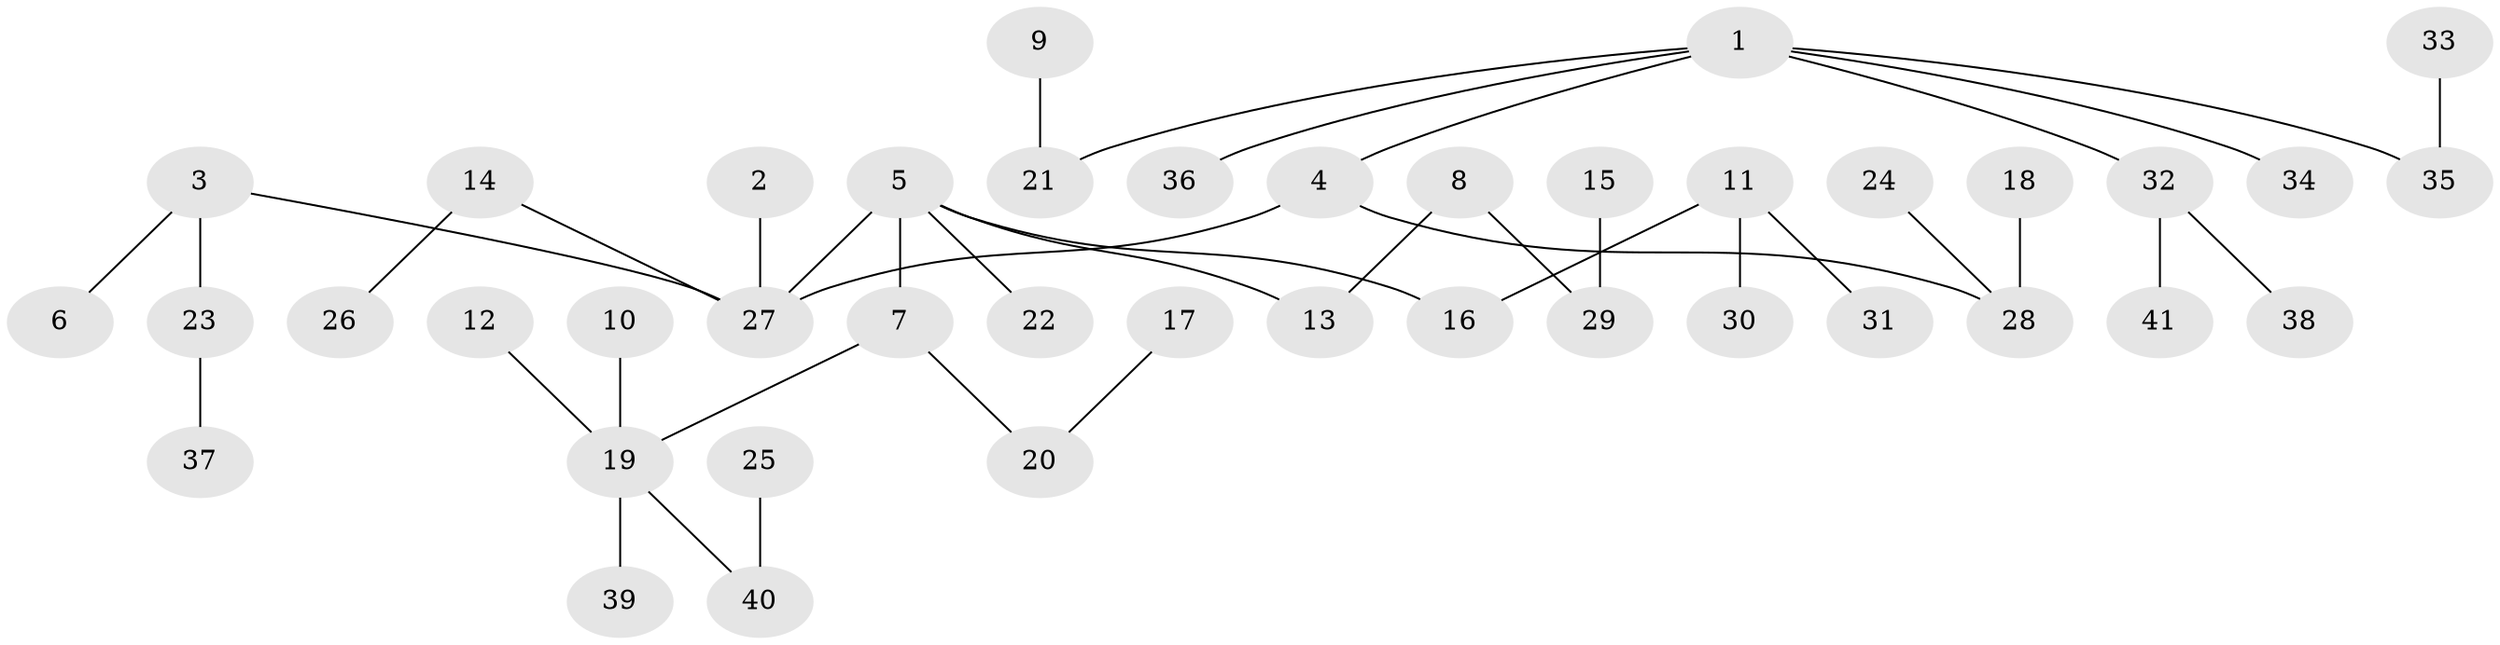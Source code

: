 // original degree distribution, {3: 0.14634146341463414, 7: 0.012195121951219513, 6: 0.024390243902439025, 4: 0.036585365853658534, 1: 0.47560975609756095, 2: 0.2804878048780488, 5: 0.024390243902439025}
// Generated by graph-tools (version 1.1) at 2025/02/03/09/25 03:02:19]
// undirected, 41 vertices, 40 edges
graph export_dot {
graph [start="1"]
  node [color=gray90,style=filled];
  1;
  2;
  3;
  4;
  5;
  6;
  7;
  8;
  9;
  10;
  11;
  12;
  13;
  14;
  15;
  16;
  17;
  18;
  19;
  20;
  21;
  22;
  23;
  24;
  25;
  26;
  27;
  28;
  29;
  30;
  31;
  32;
  33;
  34;
  35;
  36;
  37;
  38;
  39;
  40;
  41;
  1 -- 4 [weight=1.0];
  1 -- 21 [weight=1.0];
  1 -- 32 [weight=1.0];
  1 -- 34 [weight=1.0];
  1 -- 35 [weight=1.0];
  1 -- 36 [weight=1.0];
  2 -- 27 [weight=1.0];
  3 -- 6 [weight=1.0];
  3 -- 23 [weight=1.0];
  3 -- 27 [weight=1.0];
  4 -- 27 [weight=1.0];
  4 -- 28 [weight=1.0];
  5 -- 7 [weight=1.0];
  5 -- 13 [weight=1.0];
  5 -- 16 [weight=1.0];
  5 -- 22 [weight=1.0];
  5 -- 27 [weight=1.0];
  7 -- 19 [weight=1.0];
  7 -- 20 [weight=1.0];
  8 -- 13 [weight=1.0];
  8 -- 29 [weight=1.0];
  9 -- 21 [weight=1.0];
  10 -- 19 [weight=1.0];
  11 -- 16 [weight=1.0];
  11 -- 30 [weight=1.0];
  11 -- 31 [weight=1.0];
  12 -- 19 [weight=1.0];
  14 -- 26 [weight=1.0];
  14 -- 27 [weight=1.0];
  15 -- 29 [weight=1.0];
  17 -- 20 [weight=1.0];
  18 -- 28 [weight=1.0];
  19 -- 39 [weight=1.0];
  19 -- 40 [weight=1.0];
  23 -- 37 [weight=1.0];
  24 -- 28 [weight=1.0];
  25 -- 40 [weight=1.0];
  32 -- 38 [weight=1.0];
  32 -- 41 [weight=1.0];
  33 -- 35 [weight=1.0];
}
